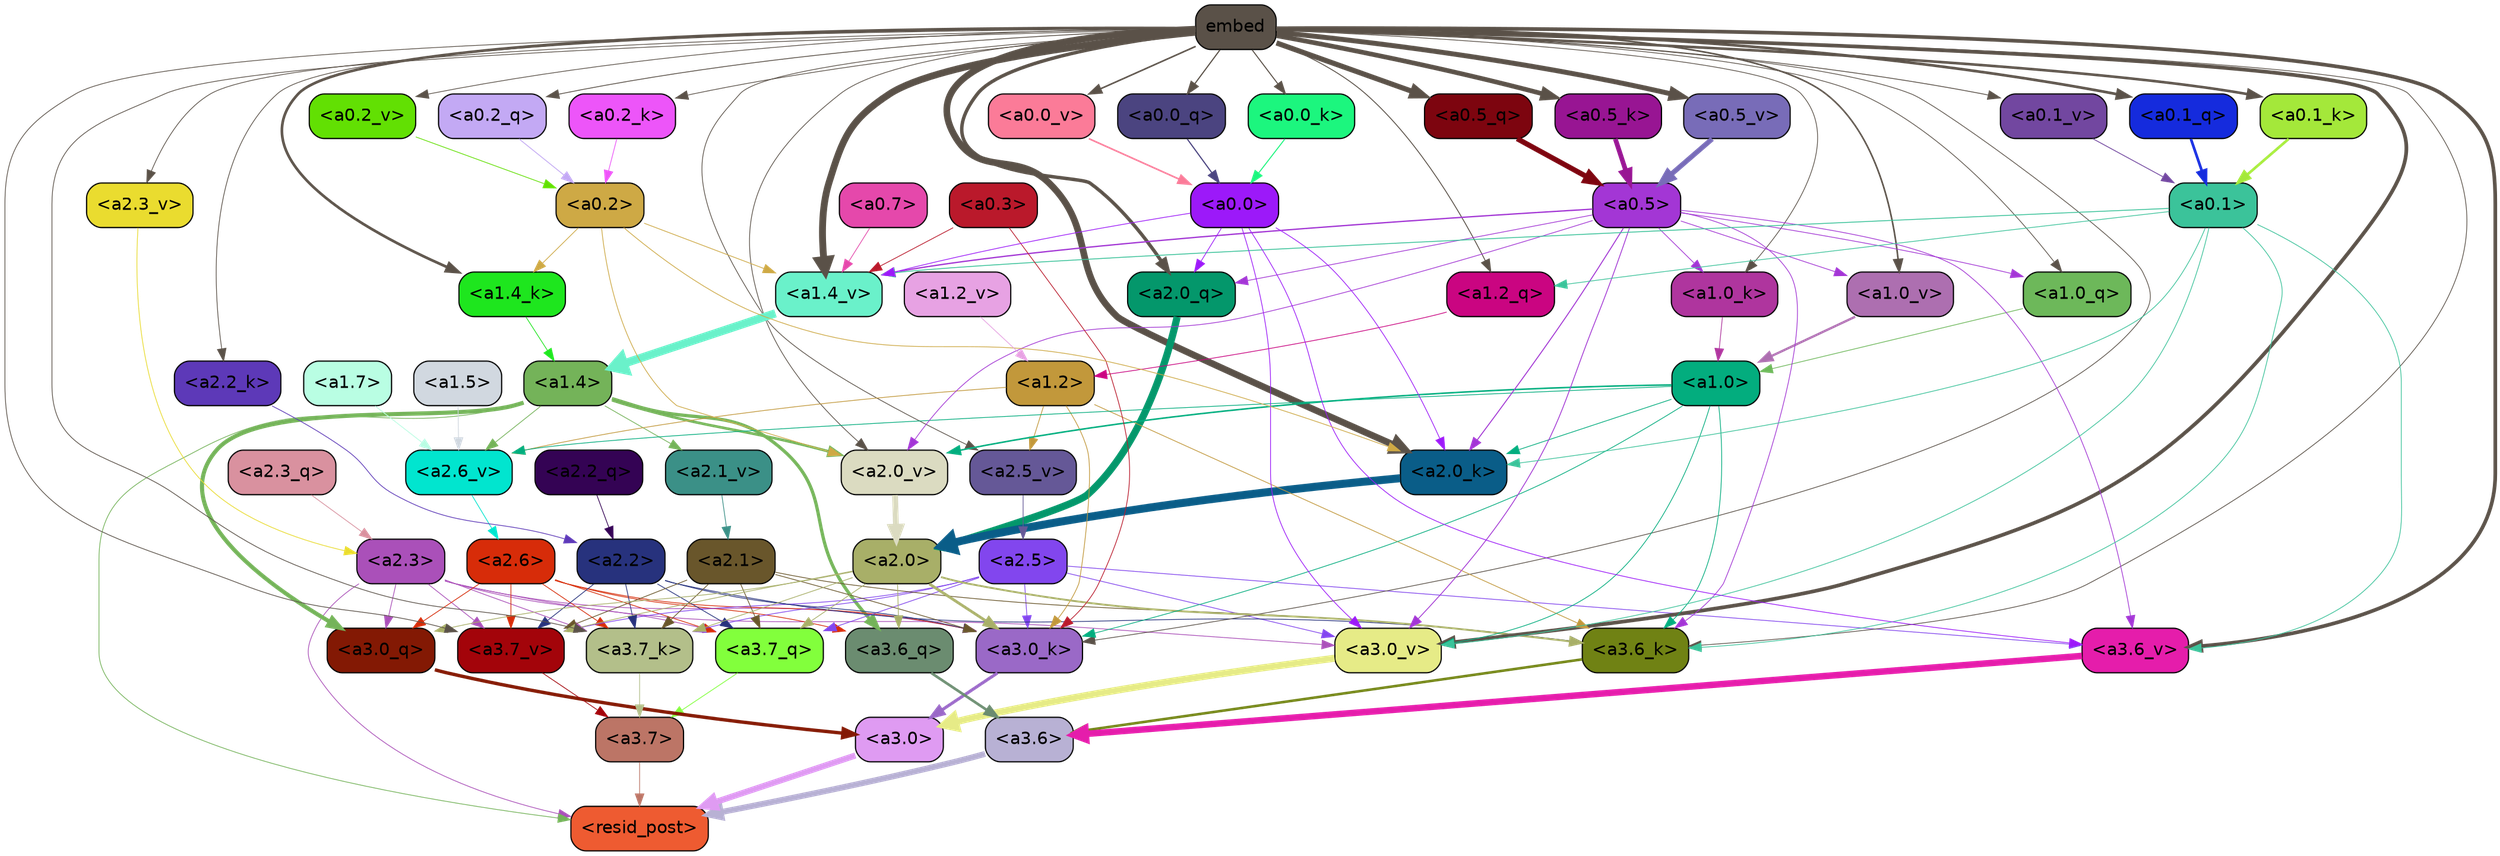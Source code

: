 strict digraph "" {
	graph [bgcolor=transparent,
		layout=dot,
		overlap=false,
		splines=true
	];
	"<a3.7>"	[color=black,
		fillcolor="#bc7566",
		fontname=Helvetica,
		shape=box,
		style="filled, rounded"];
	"<resid_post>"	[color=black,
		fillcolor="#ee5b31",
		fontname=Helvetica,
		shape=box,
		style="filled, rounded"];
	"<a3.7>" -> "<resid_post>"	[color="#bc7566",
		penwidth=0.6];
	"<a3.6>"	[color=black,
		fillcolor="#b8b1d4",
		fontname=Helvetica,
		shape=box,
		style="filled, rounded"];
	"<a3.6>" -> "<resid_post>"	[color="#b8b1d4",
		penwidth=4.751612067222595];
	"<a3.0>"	[color=black,
		fillcolor="#df9bf2",
		fontname=Helvetica,
		shape=box,
		style="filled, rounded"];
	"<a3.0>" -> "<resid_post>"	[color="#df9bf2",
		penwidth=4.884142994880676];
	"<a2.3>"	[color=black,
		fillcolor="#aa50b9",
		fontname=Helvetica,
		shape=box,
		style="filled, rounded"];
	"<a2.3>" -> "<resid_post>"	[color="#aa50b9",
		penwidth=0.6];
	"<a3.7_q>"	[color=black,
		fillcolor="#82ff3c",
		fontname=Helvetica,
		shape=box,
		style="filled, rounded"];
	"<a2.3>" -> "<a3.7_q>"	[color="#aa50b9",
		penwidth=0.6];
	"<a3.0_q>"	[color=black,
		fillcolor="#831904",
		fontname=Helvetica,
		shape=box,
		style="filled, rounded"];
	"<a2.3>" -> "<a3.0_q>"	[color="#aa50b9",
		penwidth=0.6];
	"<a3.7_k>"	[color=black,
		fillcolor="#b3bf8a",
		fontname=Helvetica,
		shape=box,
		style="filled, rounded"];
	"<a2.3>" -> "<a3.7_k>"	[color="#aa50b9",
		penwidth=0.6];
	"<a3.0_k>"	[color=black,
		fillcolor="#9a69c7",
		fontname=Helvetica,
		shape=box,
		style="filled, rounded"];
	"<a2.3>" -> "<a3.0_k>"	[color="#aa50b9",
		penwidth=0.6];
	"<a3.7_v>"	[color=black,
		fillcolor="#a3040a",
		fontname=Helvetica,
		shape=box,
		style="filled, rounded"];
	"<a2.3>" -> "<a3.7_v>"	[color="#aa50b9",
		penwidth=0.6];
	"<a3.0_v>"	[color=black,
		fillcolor="#e6eb87",
		fontname=Helvetica,
		shape=box,
		style="filled, rounded"];
	"<a2.3>" -> "<a3.0_v>"	[color="#aa50b9",
		penwidth=0.6];
	"<a1.4>"	[color=black,
		fillcolor="#74b359",
		fontname=Helvetica,
		shape=box,
		style="filled, rounded"];
	"<a1.4>" -> "<resid_post>"	[color="#74b359",
		penwidth=0.6];
	"<a3.6_q>"	[color=black,
		fillcolor="#6b8c70",
		fontname=Helvetica,
		shape=box,
		style="filled, rounded"];
	"<a1.4>" -> "<a3.6_q>"	[color="#74b359",
		penwidth=2.6469622254371643];
	"<a1.4>" -> "<a3.0_q>"	[color="#74b359",
		penwidth=3.3040847778320312];
	"<a2.6_v>"	[color=black,
		fillcolor="#01e5cf",
		fontname=Helvetica,
		shape=box,
		style="filled, rounded"];
	"<a1.4>" -> "<a2.6_v>"	[color="#74b359",
		penwidth=0.6];
	"<a2.1_v>"	[color=black,
		fillcolor="#3b9087",
		fontname=Helvetica,
		shape=box,
		style="filled, rounded"];
	"<a1.4>" -> "<a2.1_v>"	[color="#74b359",
		penwidth=0.6];
	"<a2.0_v>"	[color=black,
		fillcolor="#dbdbc1",
		fontname=Helvetica,
		shape=box,
		style="filled, rounded"];
	"<a1.4>" -> "<a2.0_v>"	[color="#74b359",
		penwidth=2.1286070346832275];
	"<a3.7_q>" -> "<a3.7>"	[color="#82ff3c",
		penwidth=0.6];
	"<a3.6_q>" -> "<a3.6>"	[color="#6b8c70",
		penwidth=2.091020345687866];
	"<a3.0_q>" -> "<a3.0>"	[color="#831904",
		penwidth=2.7421876192092896];
	"<a3.7_k>" -> "<a3.7>"	[color="#b3bf8a",
		penwidth=0.6];
	"<a3.6_k>"	[color=black,
		fillcolor="#708214",
		fontname=Helvetica,
		shape=box,
		style="filled, rounded"];
	"<a3.6_k>" -> "<a3.6>"	[color="#708214",
		penwidth=2.048597991466522];
	"<a3.0_k>" -> "<a3.0>"	[color="#9a69c7",
		penwidth=2.476402521133423];
	"<a3.7_v>" -> "<a3.7>"	[color="#a3040a",
		penwidth=0.6];
	"<a3.6_v>"	[color=black,
		fillcolor="#e51dab",
		fontname=Helvetica,
		shape=box,
		style="filled, rounded"];
	"<a3.6_v>" -> "<a3.6>"	[color="#e51dab",
		penwidth=5.2550448179244995];
	"<a3.0_v>" -> "<a3.0>"	[color="#e6eb87",
		penwidth=5.652270674705505];
	"<a2.6>"	[color=black,
		fillcolor="#d72c09",
		fontname=Helvetica,
		shape=box,
		style="filled, rounded"];
	"<a2.6>" -> "<a3.7_q>"	[color="#d72c09",
		penwidth=0.6];
	"<a2.6>" -> "<a3.6_q>"	[color="#d72c09",
		penwidth=0.6];
	"<a2.6>" -> "<a3.0_q>"	[color="#d72c09",
		penwidth=0.6];
	"<a2.6>" -> "<a3.7_k>"	[color="#d72c09",
		penwidth=0.6];
	"<a2.6>" -> "<a3.0_k>"	[color="#d72c09",
		penwidth=0.6];
	"<a2.6>" -> "<a3.7_v>"	[color="#d72c09",
		penwidth=0.6];
	"<a2.5>"	[color=black,
		fillcolor="#8246ee",
		fontname=Helvetica,
		shape=box,
		style="filled, rounded"];
	"<a2.5>" -> "<a3.7_q>"	[color="#8246ee",
		penwidth=0.6];
	"<a2.5>" -> "<a3.7_k>"	[color="#8246ee",
		penwidth=0.6];
	"<a2.5>" -> "<a3.0_k>"	[color="#8246ee",
		penwidth=0.6];
	"<a2.5>" -> "<a3.7_v>"	[color="#8246ee",
		penwidth=0.6];
	"<a2.5>" -> "<a3.6_v>"	[color="#8246ee",
		penwidth=0.6];
	"<a2.5>" -> "<a3.0_v>"	[color="#8246ee",
		penwidth=0.6];
	"<a2.2>"	[color=black,
		fillcolor="#27327d",
		fontname=Helvetica,
		shape=box,
		style="filled, rounded"];
	"<a2.2>" -> "<a3.7_q>"	[color="#27327d",
		penwidth=0.6];
	"<a2.2>" -> "<a3.7_k>"	[color="#27327d",
		penwidth=0.6];
	"<a2.2>" -> "<a3.6_k>"	[color="#27327d",
		penwidth=0.6];
	"<a2.2>" -> "<a3.0_k>"	[color="#27327d",
		penwidth=0.6];
	"<a2.2>" -> "<a3.7_v>"	[color="#27327d",
		penwidth=0.6];
	"<a2.1>"	[color=black,
		fillcolor="#69562b",
		fontname=Helvetica,
		shape=box,
		style="filled, rounded"];
	"<a2.1>" -> "<a3.7_q>"	[color="#69562b",
		penwidth=0.6];
	"<a2.1>" -> "<a3.7_k>"	[color="#69562b",
		penwidth=0.6];
	"<a2.1>" -> "<a3.6_k>"	[color="#69562b",
		penwidth=0.6];
	"<a2.1>" -> "<a3.0_k>"	[color="#69562b",
		penwidth=0.6];
	"<a2.1>" -> "<a3.7_v>"	[color="#69562b",
		penwidth=0.6];
	"<a2.0>"	[color=black,
		fillcolor="#a8af68",
		fontname=Helvetica,
		shape=box,
		style="filled, rounded"];
	"<a2.0>" -> "<a3.7_q>"	[color="#a8af68",
		penwidth=0.6];
	"<a2.0>" -> "<a3.6_q>"	[color="#a8af68",
		penwidth=0.6];
	"<a2.0>" -> "<a3.0_q>"	[color="#a8af68",
		penwidth=0.6];
	"<a2.0>" -> "<a3.7_k>"	[color="#a8af68",
		penwidth=0.6];
	"<a2.0>" -> "<a3.6_k>"	[color="#a8af68",
		penwidth=1.4757367372512817];
	"<a2.0>" -> "<a3.0_k>"	[color="#a8af68",
		penwidth=2.2137351036071777];
	"<a2.0>" -> "<a3.7_v>"	[color="#a8af68",
		penwidth=0.6];
	embed	[color=black,
		fillcolor="#5a5148",
		fontname=Helvetica,
		shape=box,
		style="filled, rounded"];
	embed -> "<a3.7_k>"	[color="#5a5148",
		penwidth=0.6];
	embed -> "<a3.6_k>"	[color="#5a5148",
		penwidth=0.6];
	embed -> "<a3.0_k>"	[color="#5a5148",
		penwidth=0.6];
	embed -> "<a3.7_v>"	[color="#5a5148",
		penwidth=0.6];
	embed -> "<a3.6_v>"	[color="#5a5148",
		penwidth=2.9582033157348633];
	embed -> "<a3.0_v>"	[color="#5a5148",
		penwidth=2.972973108291626];
	"<a2.0_q>"	[color=black,
		fillcolor="#04976b",
		fontname=Helvetica,
		shape=box,
		style="filled, rounded"];
	embed -> "<a2.0_q>"	[color="#5a5148",
		penwidth=2.7699792869389057];
	"<a2.2_k>"	[color=black,
		fillcolor="#5d39b8",
		fontname=Helvetica,
		shape=box,
		style="filled, rounded"];
	embed -> "<a2.2_k>"	[color="#5a5148",
		penwidth=0.6];
	"<a2.0_k>"	[color=black,
		fillcolor="#0a5d88",
		fontname=Helvetica,
		shape=box,
		style="filled, rounded"];
	embed -> "<a2.0_k>"	[color="#5a5148",
		penwidth=5.362775564193726];
	"<a2.5_v>"	[color=black,
		fillcolor="#655897",
		fontname=Helvetica,
		shape=box,
		style="filled, rounded"];
	embed -> "<a2.5_v>"	[color="#5a5148",
		penwidth=0.6];
	"<a2.3_v>"	[color=black,
		fillcolor="#eadc2f",
		fontname=Helvetica,
		shape=box,
		style="filled, rounded"];
	embed -> "<a2.3_v>"	[color="#5a5148",
		penwidth=0.6];
	embed -> "<a2.0_v>"	[color="#5a5148",
		penwidth=0.6];
	"<a1.2_q>"	[color=black,
		fillcolor="#ca0581",
		fontname=Helvetica,
		shape=box,
		style="filled, rounded"];
	embed -> "<a1.2_q>"	[color="#5a5148",
		penwidth=0.7193574905395508];
	"<a1.0_q>"	[color=black,
		fillcolor="#6db85a",
		fontname=Helvetica,
		shape=box,
		style="filled, rounded"];
	embed -> "<a1.0_q>"	[color="#5a5148",
		penwidth=0.6];
	"<a1.4_k>"	[color=black,
		fillcolor="#1ee61e",
		fontname=Helvetica,
		shape=box,
		style="filled, rounded"];
	embed -> "<a1.4_k>"	[color="#5a5148",
		penwidth=2.147887945175171];
	"<a1.0_k>"	[color=black,
		fillcolor="#af359e",
		fontname=Helvetica,
		shape=box,
		style="filled, rounded"];
	embed -> "<a1.0_k>"	[color="#5a5148",
		penwidth=0.6];
	"<a1.4_v>"	[color=black,
		fillcolor="#6af1ca",
		fontname=Helvetica,
		shape=box,
		style="filled, rounded"];
	embed -> "<a1.4_v>"	[color="#5a5148",
		penwidth=5.545122385025024];
	"<a1.0_v>"	[color=black,
		fillcolor="#ad6fb0",
		fontname=Helvetica,
		shape=box,
		style="filled, rounded"];
	embed -> "<a1.0_v>"	[color="#5a5148",
		penwidth=1.26444411277771];
	"<a0.5_q>"	[color=black,
		fillcolor="#7d050f",
		fontname=Helvetica,
		shape=box,
		style="filled, rounded"];
	embed -> "<a0.5_q>"	[color="#5a5148",
		penwidth=4.18559342622757];
	"<a0.2_q>"	[color=black,
		fillcolor="#c3a9f4",
		fontname=Helvetica,
		shape=box,
		style="filled, rounded"];
	embed -> "<a0.2_q>"	[color="#5a5148",
		penwidth=0.6669292449951172];
	"<a0.1_q>"	[color=black,
		fillcolor="#152bdd",
		fontname=Helvetica,
		shape=box,
		style="filled, rounded"];
	embed -> "<a0.1_q>"	[color="#5a5148",
		penwidth=2.1428701877593994];
	"<a0.0_q>"	[color=black,
		fillcolor="#4b4480",
		fontname=Helvetica,
		shape=box,
		style="filled, rounded"];
	embed -> "<a0.0_q>"	[color="#5a5148",
		penwidth=0.9431502819061279];
	"<a0.5_k>"	[color=black,
		fillcolor="#981593",
		fontname=Helvetica,
		shape=box,
		style="filled, rounded"];
	embed -> "<a0.5_k>"	[color="#5a5148",
		penwidth=3.7556475400924683];
	"<a0.2_k>"	[color=black,
		fillcolor="#ed55f9",
		fontname=Helvetica,
		shape=box,
		style="filled, rounded"];
	embed -> "<a0.2_k>"	[color="#5a5148",
		penwidth=0.6];
	"<a0.1_k>"	[color=black,
		fillcolor="#a4e83a",
		fontname=Helvetica,
		shape=box,
		style="filled, rounded"];
	embed -> "<a0.1_k>"	[color="#5a5148",
		penwidth=2.072890520095825];
	"<a0.0_k>"	[color=black,
		fillcolor="#1cf67e",
		fontname=Helvetica,
		shape=box,
		style="filled, rounded"];
	embed -> "<a0.0_k>"	[color="#5a5148",
		penwidth=0.8285634517669678];
	"<a0.5_v>"	[color=black,
		fillcolor="#786cb8",
		fontname=Helvetica,
		shape=box,
		style="filled, rounded"];
	embed -> "<a0.5_v>"	[color="#5a5148",
		penwidth=3.991437017917633];
	"<a0.2_v>"	[color=black,
		fillcolor="#62e003",
		fontname=Helvetica,
		shape=box,
		style="filled, rounded"];
	embed -> "<a0.2_v>"	[color="#5a5148",
		penwidth=0.6];
	"<a0.1_v>"	[color=black,
		fillcolor="#7247a0",
		fontname=Helvetica,
		shape=box,
		style="filled, rounded"];
	embed -> "<a0.1_v>"	[color="#5a5148",
		penwidth=0.6634087562561035];
	"<a0.0_v>"	[color=black,
		fillcolor="#fb7b98",
		fontname=Helvetica,
		shape=box,
		style="filled, rounded"];
	embed -> "<a0.0_v>"	[color="#5a5148",
		penwidth=1.2436447143554688];
	"<a1.2>"	[color=black,
		fillcolor="#c2983b",
		fontname=Helvetica,
		shape=box,
		style="filled, rounded"];
	"<a1.2>" -> "<a3.6_k>"	[color="#c2983b",
		penwidth=0.6];
	"<a1.2>" -> "<a3.0_k>"	[color="#c2983b",
		penwidth=0.6];
	"<a1.2>" -> "<a2.6_v>"	[color="#c2983b",
		penwidth=0.6];
	"<a1.2>" -> "<a2.5_v>"	[color="#c2983b",
		penwidth=0.6];
	"<a1.0>"	[color=black,
		fillcolor="#03ad7e",
		fontname=Helvetica,
		shape=box,
		style="filled, rounded"];
	"<a1.0>" -> "<a3.6_k>"	[color="#03ad7e",
		penwidth=0.6];
	"<a1.0>" -> "<a3.0_k>"	[color="#03ad7e",
		penwidth=0.6];
	"<a1.0>" -> "<a3.0_v>"	[color="#03ad7e",
		penwidth=0.6];
	"<a1.0>" -> "<a2.0_k>"	[color="#03ad7e",
		penwidth=0.6];
	"<a1.0>" -> "<a2.6_v>"	[color="#03ad7e",
		penwidth=0.6];
	"<a1.0>" -> "<a2.0_v>"	[color="#03ad7e",
		penwidth=1.2240618467330933];
	"<a0.5>"	[color=black,
		fillcolor="#a336d5",
		fontname=Helvetica,
		shape=box,
		style="filled, rounded"];
	"<a0.5>" -> "<a3.6_k>"	[color="#a336d5",
		penwidth=0.6];
	"<a0.5>" -> "<a3.6_v>"	[color="#a336d5",
		penwidth=0.6];
	"<a0.5>" -> "<a3.0_v>"	[color="#a336d5",
		penwidth=0.6790935099124908];
	"<a0.5>" -> "<a2.0_q>"	[color="#a336d5",
		penwidth=0.6];
	"<a0.5>" -> "<a2.0_k>"	[color="#a336d5",
		penwidth=0.7897988557815552];
	"<a0.5>" -> "<a2.0_v>"	[color="#a336d5",
		penwidth=0.6];
	"<a0.5>" -> "<a1.0_q>"	[color="#a336d5",
		penwidth=0.6];
	"<a0.5>" -> "<a1.0_k>"	[color="#a336d5",
		penwidth=0.6];
	"<a0.5>" -> "<a1.4_v>"	[color="#a336d5",
		penwidth=1.0479987859725952];
	"<a0.5>" -> "<a1.0_v>"	[color="#a336d5",
		penwidth=0.6];
	"<a0.1>"	[color=black,
		fillcolor="#3bc39a",
		fontname=Helvetica,
		shape=box,
		style="filled, rounded"];
	"<a0.1>" -> "<a3.6_k>"	[color="#3bc39a",
		penwidth=0.6];
	"<a0.1>" -> "<a3.6_v>"	[color="#3bc39a",
		penwidth=0.6];
	"<a0.1>" -> "<a3.0_v>"	[color="#3bc39a",
		penwidth=0.6];
	"<a0.1>" -> "<a2.0_k>"	[color="#3bc39a",
		penwidth=0.6];
	"<a0.1>" -> "<a1.2_q>"	[color="#3bc39a",
		penwidth=0.6];
	"<a0.1>" -> "<a1.4_v>"	[color="#3bc39a",
		penwidth=0.7031502723693848];
	"<a0.3>"	[color=black,
		fillcolor="#ba192b",
		fontname=Helvetica,
		shape=box,
		style="filled, rounded"];
	"<a0.3>" -> "<a3.0_k>"	[color="#ba192b",
		penwidth=0.6];
	"<a0.3>" -> "<a1.4_v>"	[color="#ba192b",
		penwidth=0.6];
	"<a0.0>"	[color=black,
		fillcolor="#9c19f9",
		fontname=Helvetica,
		shape=box,
		style="filled, rounded"];
	"<a0.0>" -> "<a3.6_v>"	[color="#9c19f9",
		penwidth=0.6];
	"<a0.0>" -> "<a3.0_v>"	[color="#9c19f9",
		penwidth=0.6];
	"<a0.0>" -> "<a2.0_q>"	[color="#9c19f9",
		penwidth=0.6];
	"<a0.0>" -> "<a2.0_k>"	[color="#9c19f9",
		penwidth=0.6];
	"<a0.0>" -> "<a1.4_v>"	[color="#9c19f9",
		penwidth=0.6];
	"<a2.3_q>"	[color=black,
		fillcolor="#d9919f",
		fontname=Helvetica,
		shape=box,
		style="filled, rounded"];
	"<a2.3_q>" -> "<a2.3>"	[color="#d9919f",
		penwidth=0.6];
	"<a2.2_q>"	[color=black,
		fillcolor="#340354",
		fontname=Helvetica,
		shape=box,
		style="filled, rounded"];
	"<a2.2_q>" -> "<a2.2>"	[color="#340354",
		penwidth=0.6];
	"<a2.0_q>" -> "<a2.0>"	[color="#04976b",
		penwidth=5.819834470748901];
	"<a2.2_k>" -> "<a2.2>"	[color="#5d39b8",
		penwidth=0.6];
	"<a2.0_k>" -> "<a2.0>"	[color="#0a5d88",
		penwidth=6.470837593078613];
	"<a2.6_v>" -> "<a2.6>"	[color="#01e5cf",
		penwidth=0.6];
	"<a2.5_v>" -> "<a2.5>"	[color="#655897",
		penwidth=0.6];
	"<a2.3_v>" -> "<a2.3>"	[color="#eadc2f",
		penwidth=0.6];
	"<a2.1_v>" -> "<a2.1>"	[color="#3b9087",
		penwidth=0.6];
	"<a2.0_v>" -> "<a2.0>"	[color="#dbdbc1",
		penwidth=4.5950857400894165];
	"<a0.2>"	[color=black,
		fillcolor="#cea945",
		fontname=Helvetica,
		shape=box,
		style="filled, rounded"];
	"<a0.2>" -> "<a2.0_k>"	[color="#cea945",
		penwidth=0.6];
	"<a0.2>" -> "<a2.0_v>"	[color="#cea945",
		penwidth=0.6];
	"<a0.2>" -> "<a1.4_k>"	[color="#cea945",
		penwidth=0.6];
	"<a0.2>" -> "<a1.4_v>"	[color="#cea945",
		penwidth=0.6];
	"<a1.7>"	[color=black,
		fillcolor="#b9fee3",
		fontname=Helvetica,
		shape=box,
		style="filled, rounded"];
	"<a1.7>" -> "<a2.6_v>"	[color="#b9fee3",
		penwidth=0.6];
	"<a1.5>"	[color=black,
		fillcolor="#d1d8e0",
		fontname=Helvetica,
		shape=box,
		style="filled, rounded"];
	"<a1.5>" -> "<a2.6_v>"	[color="#d1d8e0",
		penwidth=0.6];
	"<a1.2_q>" -> "<a1.2>"	[color="#ca0581",
		penwidth=0.6];
	"<a1.0_q>" -> "<a1.0>"	[color="#6db85a",
		penwidth=0.6];
	"<a1.4_k>" -> "<a1.4>"	[color="#1ee61e",
		penwidth=0.6];
	"<a1.0_k>" -> "<a1.0>"	[color="#af359e",
		penwidth=0.6];
	"<a1.4_v>" -> "<a1.4>"	[color="#6af1ca",
		penwidth=6.635385513305664];
	"<a1.2_v>"	[color=black,
		fillcolor="#e7a2e3",
		fontname=Helvetica,
		shape=box,
		style="filled, rounded"];
	"<a1.2_v>" -> "<a1.2>"	[color="#e7a2e3",
		penwidth=0.6];
	"<a1.0_v>" -> "<a1.0>"	[color="#ad6fb0",
		penwidth=1.807669460773468];
	"<a0.7>"	[color=black,
		fillcolor="#e548ab",
		fontname=Helvetica,
		shape=box,
		style="filled, rounded"];
	"<a0.7>" -> "<a1.4_v>"	[color="#e548ab",
		penwidth=0.6];
	"<a0.5_q>" -> "<a0.5>"	[color="#7d050f",
		penwidth=4.201210081577301];
	"<a0.2_q>" -> "<a0.2>"	[color="#c3a9f4",
		penwidth=0.6669397354125977];
	"<a0.1_q>" -> "<a0.1>"	[color="#152bdd",
		penwidth=2.1428754329681396];
	"<a0.0_q>" -> "<a0.0>"	[color="#4b4480",
		penwidth=0.9431536197662354];
	"<a0.5_k>" -> "<a0.5>"	[color="#981593",
		penwidth=3.780391812324524];
	"<a0.2_k>" -> "<a0.2>"	[color="#ed55f9",
		penwidth=0.6];
	"<a0.1_k>" -> "<a0.1>"	[color="#a4e83a",
		penwidth=2.0809476375579834];
	"<a0.0_k>" -> "<a0.0>"	[color="#1cf67e",
		penwidth=0.8123311996459961];
	"<a0.5_v>" -> "<a0.5>"	[color="#786cb8",
		penwidth=4.0294036865234375];
	"<a0.2_v>" -> "<a0.2>"	[color="#62e003",
		penwidth=0.6];
	"<a0.1_v>" -> "<a0.1>"	[color="#7247a0",
		penwidth=0.6631441116333008];
	"<a0.0_v>" -> "<a0.0>"	[color="#fb7b98",
		penwidth=1.2803640365600586];
}
